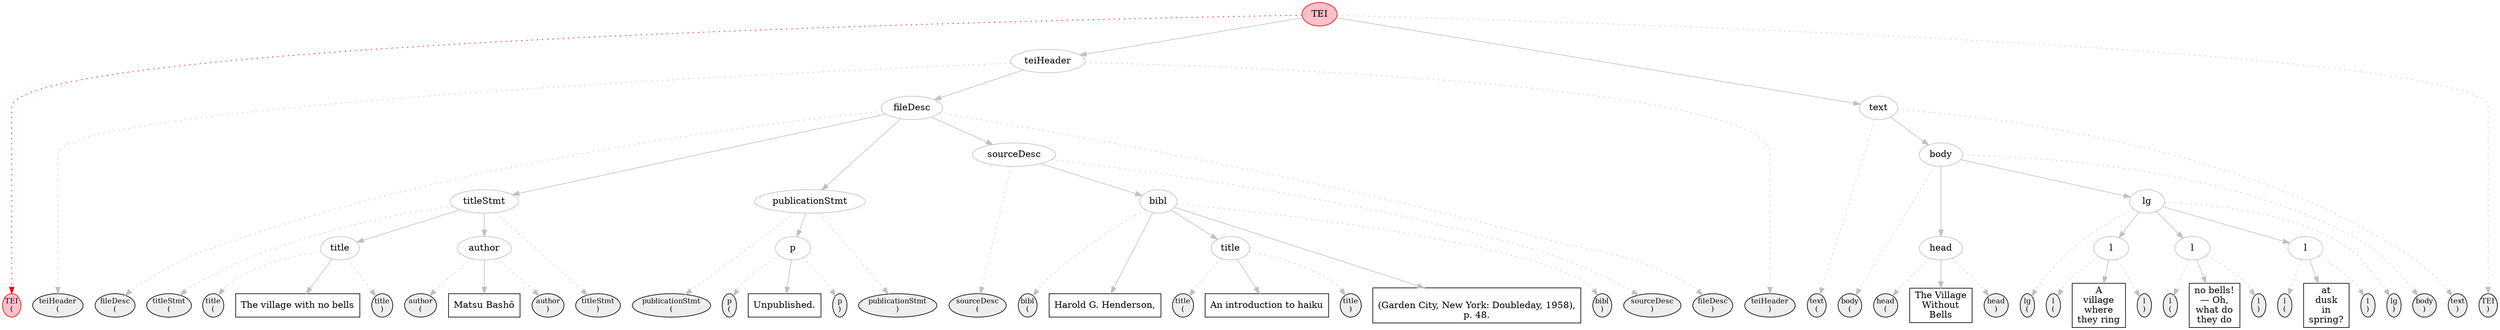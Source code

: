 digraph { 
  node [ordering=out]; 
  subgraph { 
    rank=same; 
// TEI_0 is current at pre
start_TEI_0 [label="TEI\n(", shape=ellipse, width=0.3, margin=0, fontsize=11, color=red, style=filled, fillcolor=pink];
end_TEI_0 [label="TEI\n)", shape=ellipse, width=0.3, margin=0, fontsize=11, color=black, style=filled, fillcolor="#EEEEEE"];
// pcd1 is future at pre
// teiHeader_0 is future at pre
start_teiHeader_0 [label="teiHeader\n(", shape=ellipse, width=0.3, margin=0, fontsize=11, color=black, style=filled, fillcolor="#EEEEEE"];
end_teiHeader_0 [label="teiHeader\n)", shape=ellipse, width=0.3, margin=0, fontsize=11, color=black, style=filled, fillcolor="#EEEEEE"];
// pcd2 is future at pre
// fileDesc_0 is future at pre
start_fileDesc_0 [label="fileDesc\n(", shape=ellipse, width=0.3, margin=0, fontsize=11, color=black, style=filled, fillcolor="#EEEEEE"];
end_fileDesc_0 [label="fileDesc\n)", shape=ellipse, width=0.3, margin=0, fontsize=11, color=black, style=filled, fillcolor="#EEEEEE"];
// pcd3 is future at pre
// titleStmt_0 is future at pre
start_titleStmt_0 [label="titleStmt\n(", shape=ellipse, width=0.3, margin=0, fontsize=11, color=black, style=filled, fillcolor="#EEEEEE"];
end_titleStmt_0 [label="titleStmt\n)", shape=ellipse, width=0.3, margin=0, fontsize=11, color=black, style=filled, fillcolor="#EEEEEE"];
// pcd4 is future at pre
// title_0 is future at pre
start_title_0 [label="title\n(", shape=ellipse, width=0.3, margin=0, fontsize=11, color=black, style=filled, fillcolor="#EEEEEE"];
end_title_0 [label="title\n)", shape=ellipse, width=0.3, margin=0, fontsize=11, color=black, style=filled, fillcolor="#EEEEEE"];
// pcd5 is future at pre
pcd5 [shape=box, label="The village with no bells", color=black];
// pcd6 is future at pre
// author_1 is future at pre
start_author_1 [label="author\n(", shape=ellipse, width=0.3, margin=0, fontsize=11, color=black, style=filled, fillcolor="#EEEEEE"];
end_author_1 [label="author\n)", shape=ellipse, width=0.3, margin=0, fontsize=11, color=black, style=filled, fillcolor="#EEEEEE"];
// pcd7 is future at pre
pcd7 [shape=box, label="Matsu Bashō", color=black];
// pcd8 is future at pre
// pcd9 is future at pre
// publicationStmt_3 is future at pre
start_publicationStmt_3 [label="publicationStmt\n(", shape=ellipse, width=0.3, margin=0, fontsize=11, color=black, style=filled, fillcolor="#EEEEEE"];
end_publicationStmt_3 [label="publicationStmt\n)", shape=ellipse, width=0.3, margin=0, fontsize=11, color=black, style=filled, fillcolor="#EEEEEE"];
// pcd10 is future at pre
// p_3 is future at pre
start_p_3 [label="p\n(", shape=ellipse, width=0.3, margin=0, fontsize=11, color=black, style=filled, fillcolor="#EEEEEE"];
end_p_3 [label="p\n)", shape=ellipse, width=0.3, margin=0, fontsize=11, color=black, style=filled, fillcolor="#EEEEEE"];
// pcd11 is future at pre
pcd11 [shape=box, label="Unpublished.", color=black];
// pcd12 is future at pre
// pcd13 is future at pre
// sourceDesc_5 is future at pre
start_sourceDesc_5 [label="sourceDesc\n(", shape=ellipse, width=0.3, margin=0, fontsize=11, color=black, style=filled, fillcolor="#EEEEEE"];
end_sourceDesc_5 [label="sourceDesc\n)", shape=ellipse, width=0.3, margin=0, fontsize=11, color=black, style=filled, fillcolor="#EEEEEE"];
// pcd14 is future at pre
// bibl_5 is future at pre
start_bibl_5 [label="bibl\n(", shape=ellipse, width=0.3, margin=0, fontsize=11, color=black, style=filled, fillcolor="#EEEEEE"];
end_bibl_5 [label="bibl\n)", shape=ellipse, width=0.3, margin=0, fontsize=11, color=black, style=filled, fillcolor="#EEEEEE"];
// pcd15 is future at pre
pcd15 [shape=box, label="Harold G. Henderson,\n", color=black];
// title_5 is future at pre
start_title_5 [label="title\n(", shape=ellipse, width=0.3, margin=0, fontsize=11, color=black, style=filled, fillcolor="#EEEEEE"];
end_title_5 [label="title\n)", shape=ellipse, width=0.3, margin=0, fontsize=11, color=black, style=filled, fillcolor="#EEEEEE"];
// pcd16 is future at pre
pcd16 [shape=box, label="An introduction to haiku", color=black];
// pcd17 is future at pre
pcd17 [shape=box, label="\n(Garden City, New York: Doubleday, 1958),\np. 48.", color=black];
// pcd18 is future at pre
// pcd19 is future at pre
// pcd20 is future at pre
// pcd21 is future at pre
// text_10 is future at pre
start_text_10 [label="text\n(", shape=ellipse, width=0.3, margin=0, fontsize=11, color=black, style=filled, fillcolor="#EEEEEE"];
end_text_10 [label="text\n)", shape=ellipse, width=0.3, margin=0, fontsize=11, color=black, style=filled, fillcolor="#EEEEEE"];
// pcd22 is future at pre
// body_10 is future at pre
start_body_10 [label="body\n(", shape=ellipse, width=0.3, margin=0, fontsize=11, color=black, style=filled, fillcolor="#EEEEEE"];
end_body_10 [label="body\n)", shape=ellipse, width=0.3, margin=0, fontsize=11, color=black, style=filled, fillcolor="#EEEEEE"];
// pcd23 is future at pre
// head_10 is future at pre
start_head_10 [label="head\n(", shape=ellipse, width=0.3, margin=0, fontsize=11, color=black, style=filled, fillcolor="#EEEEEE"];
end_head_10 [label="head\n)", shape=ellipse, width=0.3, margin=0, fontsize=11, color=black, style=filled, fillcolor="#EEEEEE"];
// pcd24 is future at pre
pcd24 [shape=box, label="The Village\nWithout\nBells", color=black];
// pcd25 is future at pre
// lg_11 is future at pre
start_lg_11 [label="lg\n(", shape=ellipse, width=0.3, margin=0, fontsize=11, color=black, style=filled, fillcolor="#EEEEEE"];
end_lg_11 [label="lg\n)", shape=ellipse, width=0.3, margin=0, fontsize=11, color=black, style=filled, fillcolor="#EEEEEE"];
// pcd26 is future at pre
// l_11 is future at pre
start_l_11 [label="l\n(", shape=ellipse, width=0.3, margin=0, fontsize=11, color=black, style=filled, fillcolor="#EEEEEE"];
end_l_11 [label="l\n)", shape=ellipse, width=0.3, margin=0, fontsize=11, color=black, style=filled, fillcolor="#EEEEEE"];
// pcd27 is future at pre
pcd27 [shape=box, label="A\nvillage\nwhere\nthey ring", color=black];
// pcd28 is future at pre
// l_12 is future at pre
start_l_12 [label="l\n(", shape=ellipse, width=0.3, margin=0, fontsize=11, color=black, style=filled, fillcolor="#EEEEEE"];
end_l_12 [label="l\n)", shape=ellipse, width=0.3, margin=0, fontsize=11, color=black, style=filled, fillcolor="#EEEEEE"];
// pcd29 is future at pre
pcd29 [shape=box, label="no bells!\n— Oh,\nwhat do\nthey do", color=black];
// pcd30 is future at pre
// l_13 is future at pre
start_l_13 [label="l\n(", shape=ellipse, width=0.3, margin=0, fontsize=11, color=black, style=filled, fillcolor="#EEEEEE"];
end_l_13 [label="l\n)", shape=ellipse, width=0.3, margin=0, fontsize=11, color=black, style=filled, fillcolor="#EEEEEE"];
// pcd31 is future at pre
pcd31 [shape=box, label="at\ndusk\nin\nspring?", color=black];
// pcd32 is future at pre
// pcd33 is future at pre
// pcd34 is future at pre
// pcd35 is future at pre
  } 

TEI_0 [label=TEI, color=red, shape=oval, style=filled, fillcolor=pink]; 
teiHeader_0 [label=teiHeader, color=gray, shape=oval]; 
fileDesc_0 [label=fileDesc, color=gray, shape=oval]; 
titleStmt_0 [label=titleStmt, color=gray, shape=oval]; 
title_0 [label=title, color=gray, shape=oval]; 
author_1 [label=author, color=gray, shape=oval]; 
publicationStmt_3 [label=publicationStmt, color=gray, shape=oval]; 
p_3 [label=p, color=gray, shape=oval]; 
sourceDesc_5 [label=sourceDesc, color=gray, shape=oval]; 
bibl_5 [label=bibl, color=gray, shape=oval]; 
title_5 [label=title, color=gray, shape=oval]; 
text_10 [label=text, color=gray, shape=oval]; 
body_10 [label=body, color=gray, shape=oval]; 
head_10 [label=head, color=gray, shape=oval]; 
lg_11 [label=lg, color=gray, shape=oval]; 
l_11 [label=l, color=gray, shape=oval]; 
l_12 [label=l, color=gray, shape=oval]; 
l_13 [label=l, color=gray, shape=oval]; 

TEI_0 -> start_TEI_0 [color=red, style=dotted];
TEI_0 -> teiHeader_0 [color=gray, style=solid];
TEI_0 -> text_10 [color=gray, style=solid];
TEI_0 -> end_TEI_0 [color=gray, style=dotted];
teiHeader_0 -> start_teiHeader_0 [color=gray, style=dotted];
teiHeader_0 -> fileDesc_0 [color=gray, style=solid];
teiHeader_0 -> end_teiHeader_0 [color=gray, style=dotted];
fileDesc_0 -> start_fileDesc_0 [color=gray, style=dotted];
fileDesc_0 -> titleStmt_0 [color=gray, style=solid];
fileDesc_0 -> publicationStmt_3 [color=gray, style=solid];
fileDesc_0 -> sourceDesc_5 [color=gray, style=solid];
fileDesc_0 -> end_fileDesc_0 [color=gray, style=dotted];
titleStmt_0 -> start_titleStmt_0 [color=gray, style=dotted];
titleStmt_0 -> title_0 [color=gray, style=solid];
titleStmt_0 -> author_1 [color=gray, style=solid];
titleStmt_0 -> end_titleStmt_0 [color=gray, style=dotted];
title_0 -> start_title_0 [color=gray, style=dotted];
title_0 -> pcd5 [color=gray, style=solid];
title_0 -> end_title_0 [color=gray, style=dotted];
author_1 -> start_author_1 [color=gray, style=dotted];
author_1 -> pcd7 [color=gray, style=solid];
author_1 -> end_author_1 [color=gray, style=dotted];
publicationStmt_3 -> start_publicationStmt_3 [color=gray, style=dotted];
publicationStmt_3 -> p_3 [color=gray, style=solid];
publicationStmt_3 -> end_publicationStmt_3 [color=gray, style=dotted];
p_3 -> start_p_3 [color=gray, style=dotted];
p_3 -> pcd11 [color=gray, style=solid];
p_3 -> end_p_3 [color=gray, style=dotted];
sourceDesc_5 -> start_sourceDesc_5 [color=gray, style=dotted];
sourceDesc_5 -> bibl_5 [color=gray, style=solid];
sourceDesc_5 -> end_sourceDesc_5 [color=gray, style=dotted];
bibl_5 -> start_bibl_5 [color=gray, style=dotted];
bibl_5 -> pcd15 [color=gray, style=solid];
bibl_5 -> title_5 [color=gray, style=solid];
bibl_5 -> pcd17 [color=gray, style=solid];
bibl_5 -> end_bibl_5 [color=gray, style=dotted];
title_5 -> start_title_5 [color=gray, style=dotted];
title_5 -> pcd16 [color=gray, style=solid];
title_5 -> end_title_5 [color=gray, style=dotted];
text_10 -> start_text_10 [color=gray, style=dotted];
text_10 -> body_10 [color=gray, style=solid];
text_10 -> end_text_10 [color=gray, style=dotted];
body_10 -> start_body_10 [color=gray, style=dotted];
body_10 -> head_10 [color=gray, style=solid];
body_10 -> lg_11 [color=gray, style=solid];
body_10 -> end_body_10 [color=gray, style=dotted];
head_10 -> start_head_10 [color=gray, style=dotted];
head_10 -> pcd24 [color=gray, style=solid];
head_10 -> end_head_10 [color=gray, style=dotted];
lg_11 -> start_lg_11 [color=gray, style=dotted];
lg_11 -> l_11 [color=gray, style=solid];
lg_11 -> l_12 [color=gray, style=solid];
lg_11 -> l_13 [color=gray, style=solid];
lg_11 -> end_lg_11 [color=gray, style=dotted];
l_11 -> start_l_11 [color=gray, style=dotted];
l_11 -> pcd27 [color=gray, style=solid];
l_11 -> end_l_11 [color=gray, style=dotted];
l_12 -> start_l_12 [color=gray, style=dotted];
l_12 -> pcd29 [color=gray, style=solid];
l_12 -> end_l_12 [color=gray, style=dotted];
l_13 -> start_l_13 [color=gray, style=dotted];
l_13 -> pcd31 [color=gray, style=solid];
l_13 -> end_l_13 [color=gray, style=dotted];
}
